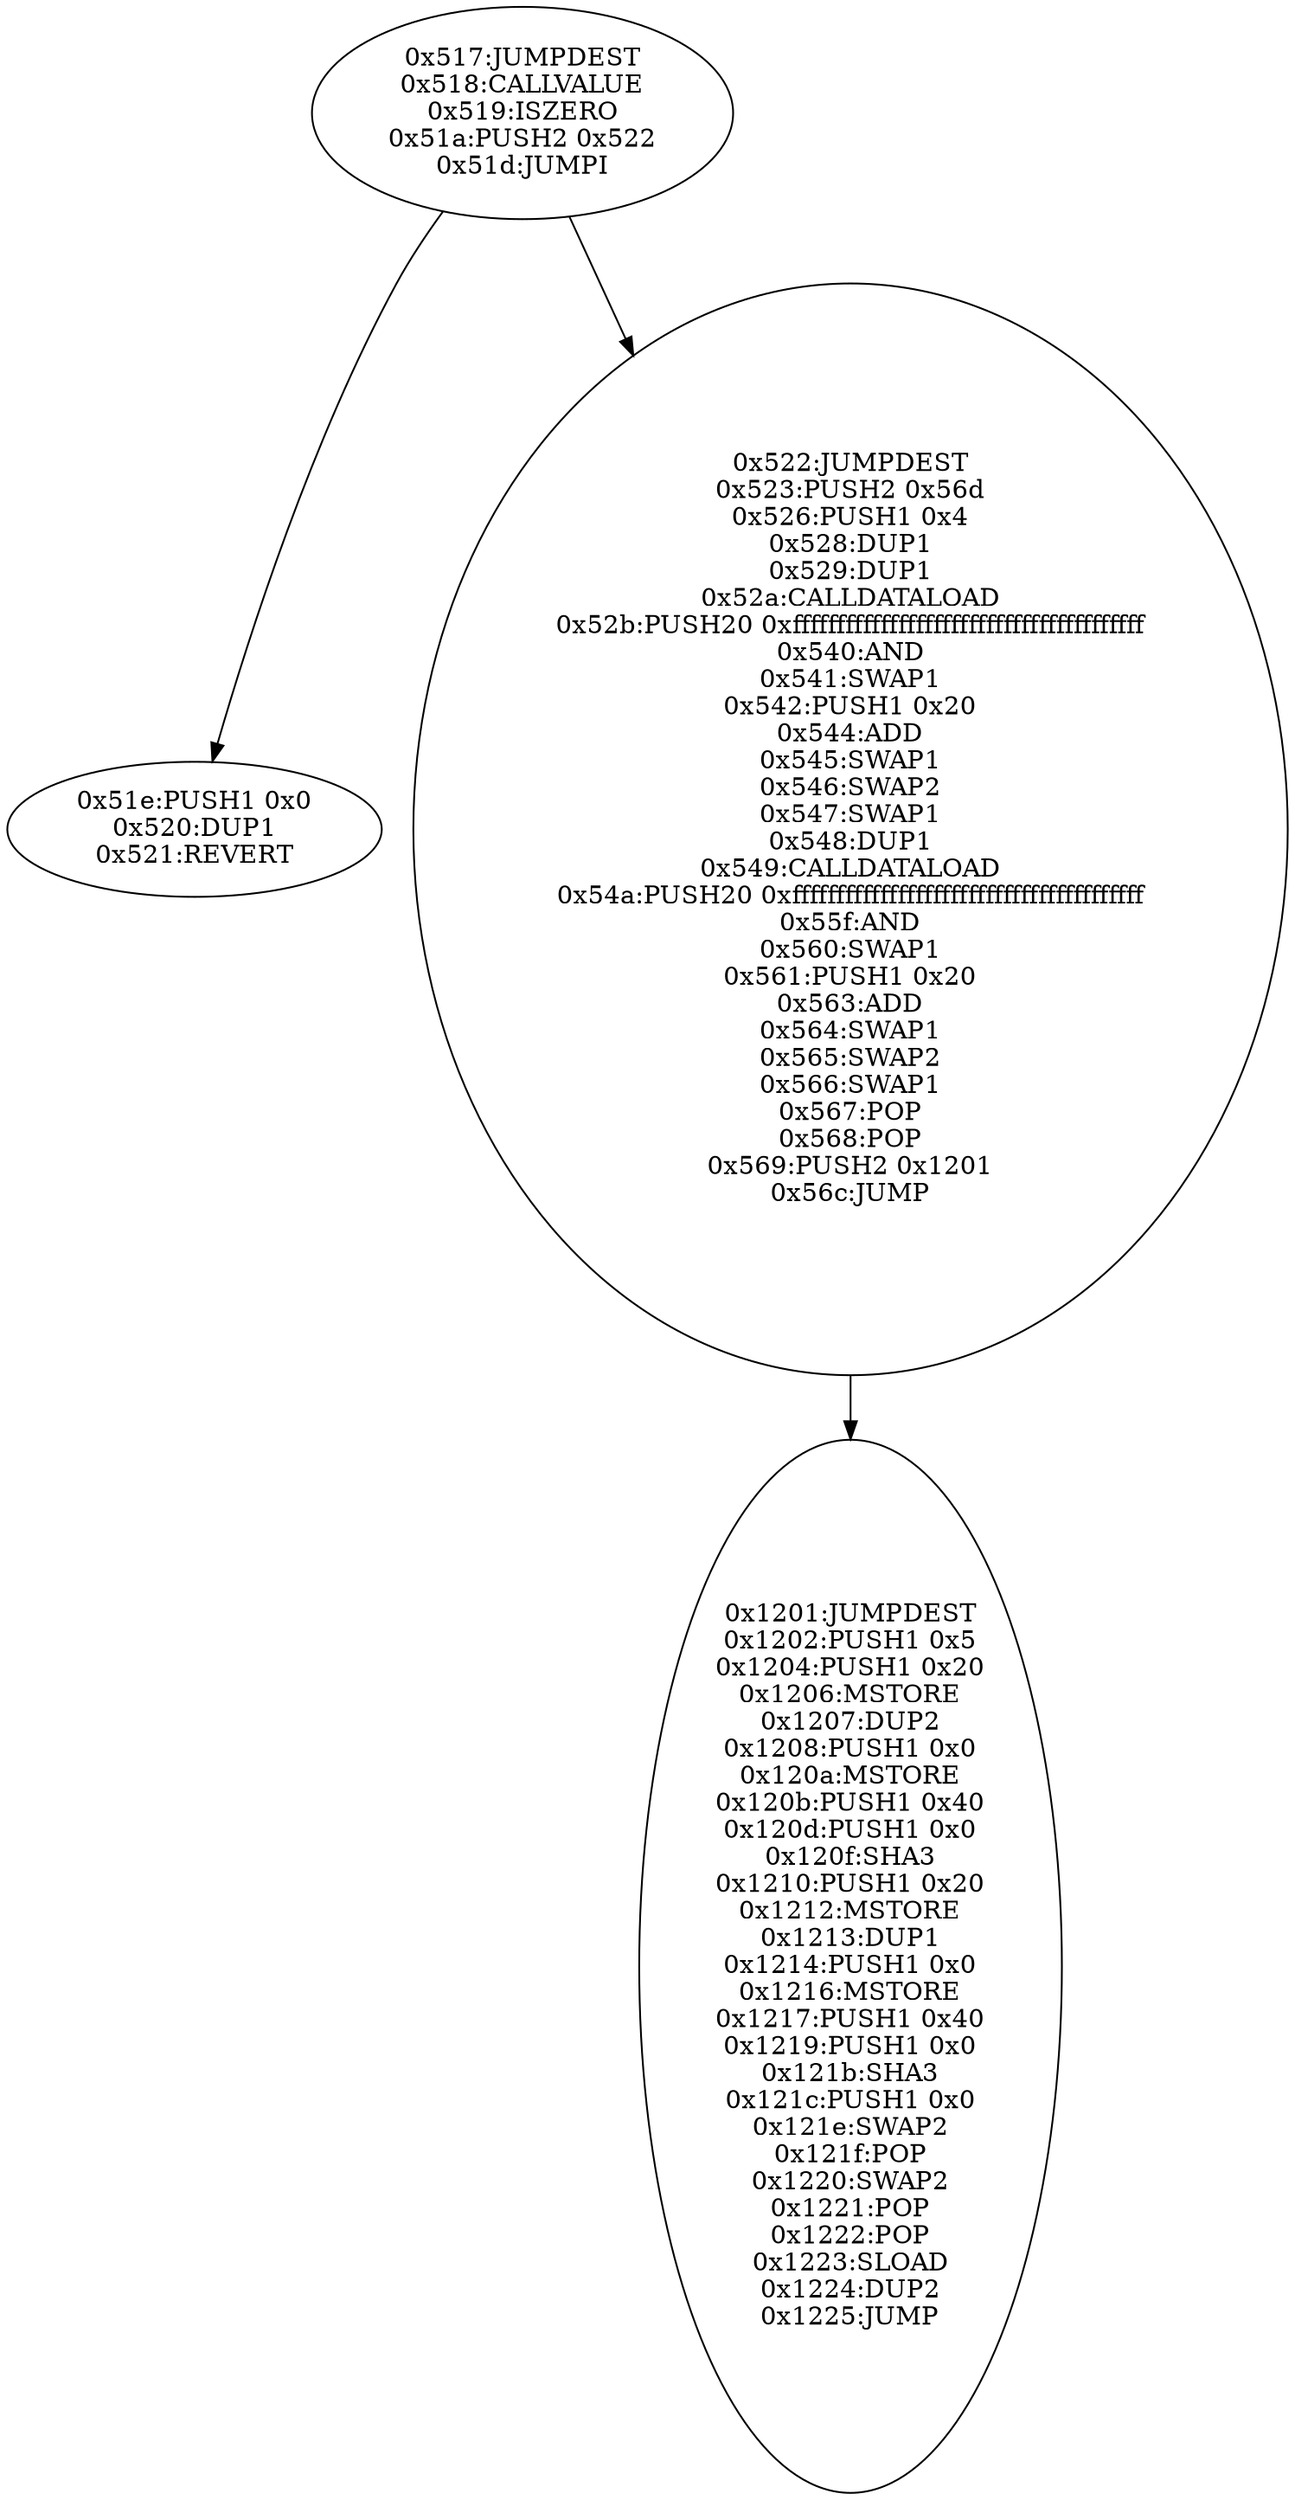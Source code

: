 digraph{
1303[label="0x517:JUMPDEST
0x518:CALLVALUE
0x519:ISZERO
0x51a:PUSH2 0x522
0x51d:JUMPI"]
1303 -> 1310
1303 -> 1314
1310[label="0x51e:PUSH1 0x0
0x520:DUP1
0x521:REVERT"]
1314[label="0x522:JUMPDEST
0x523:PUSH2 0x56d
0x526:PUSH1 0x4
0x528:DUP1
0x529:DUP1
0x52a:CALLDATALOAD
0x52b:PUSH20 0xffffffffffffffffffffffffffffffffffffffff
0x540:AND
0x541:SWAP1
0x542:PUSH1 0x20
0x544:ADD
0x545:SWAP1
0x546:SWAP2
0x547:SWAP1
0x548:DUP1
0x549:CALLDATALOAD
0x54a:PUSH20 0xffffffffffffffffffffffffffffffffffffffff
0x55f:AND
0x560:SWAP1
0x561:PUSH1 0x20
0x563:ADD
0x564:SWAP1
0x565:SWAP2
0x566:SWAP1
0x567:POP
0x568:POP
0x569:PUSH2 0x1201
0x56c:JUMP"]
1314 -> 4609
4609[label="0x1201:JUMPDEST
0x1202:PUSH1 0x5
0x1204:PUSH1 0x20
0x1206:MSTORE
0x1207:DUP2
0x1208:PUSH1 0x0
0x120a:MSTORE
0x120b:PUSH1 0x40
0x120d:PUSH1 0x0
0x120f:SHA3
0x1210:PUSH1 0x20
0x1212:MSTORE
0x1213:DUP1
0x1214:PUSH1 0x0
0x1216:MSTORE
0x1217:PUSH1 0x40
0x1219:PUSH1 0x0
0x121b:SHA3
0x121c:PUSH1 0x0
0x121e:SWAP2
0x121f:POP
0x1220:SWAP2
0x1221:POP
0x1222:POP
0x1223:SLOAD
0x1224:DUP2
0x1225:JUMP"]

}